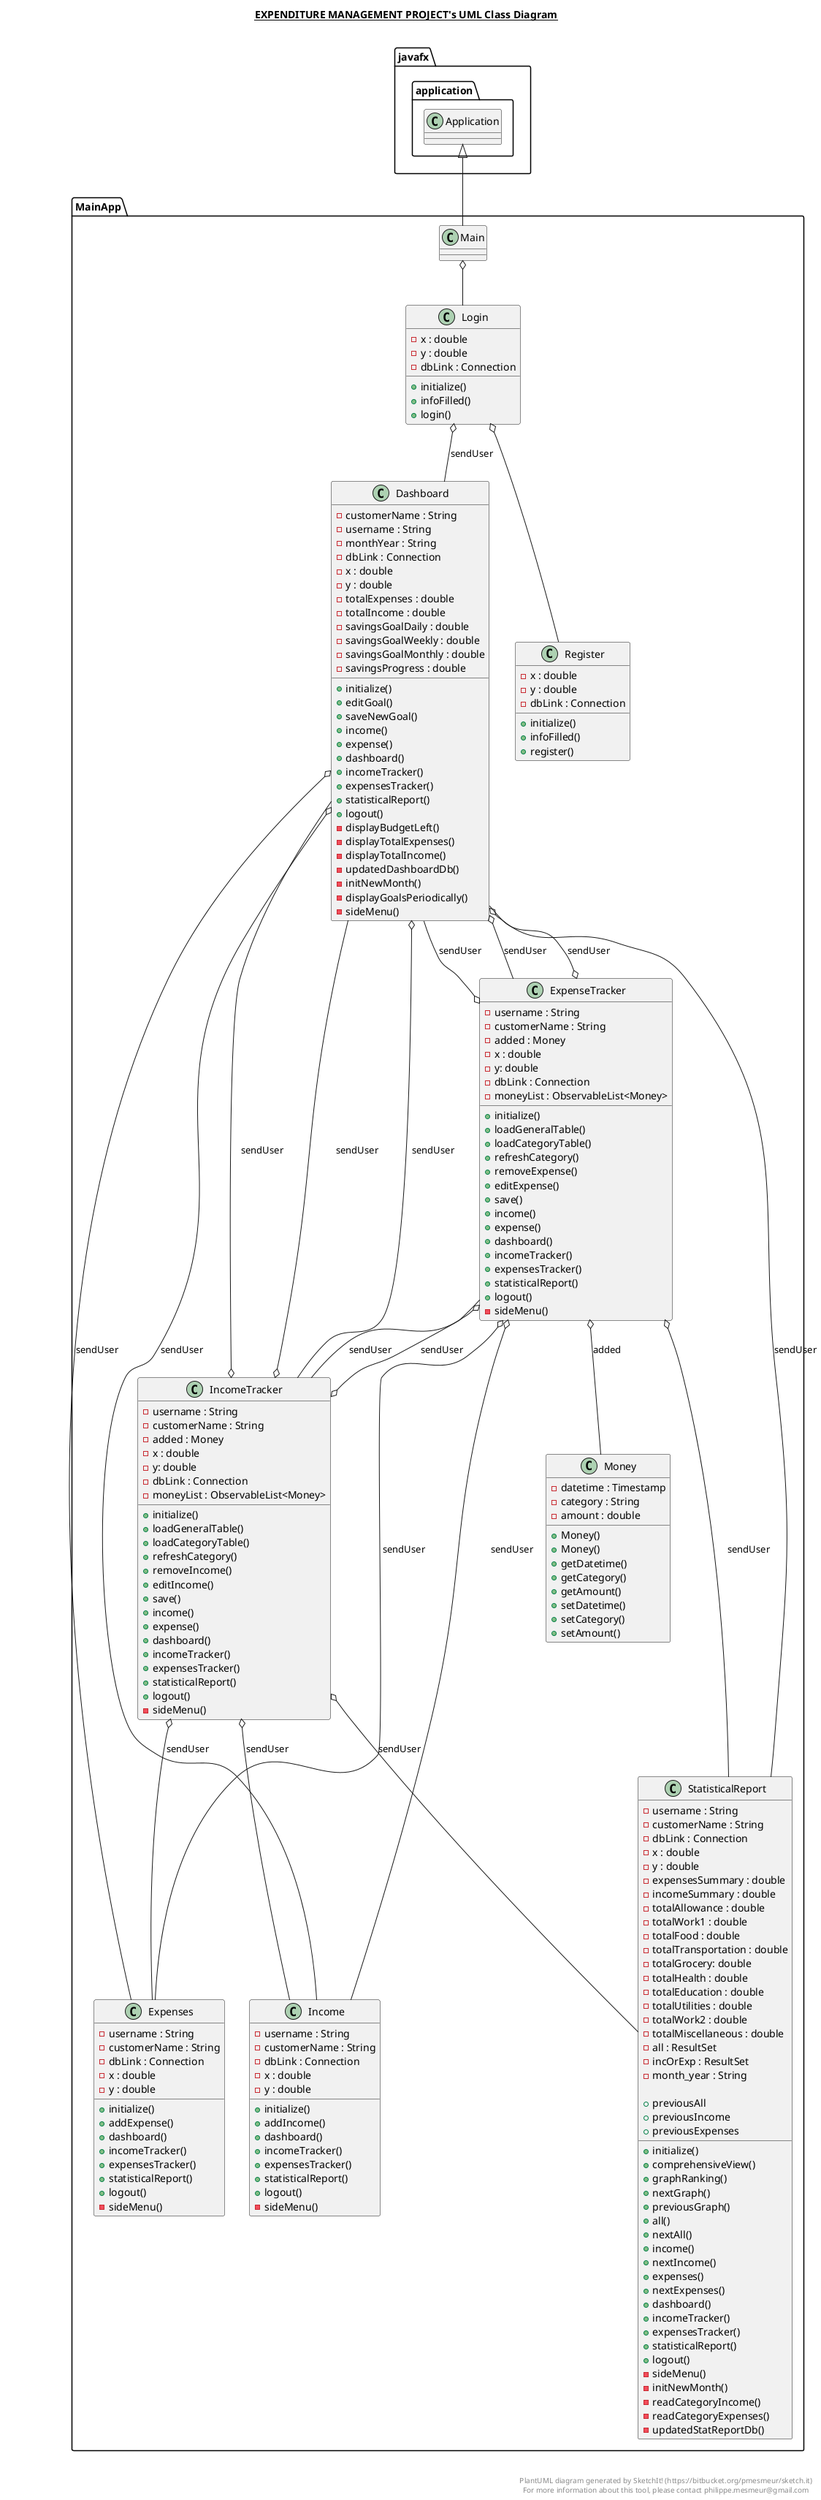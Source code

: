 @startuml

title __EXPENDITURE MANAGEMENT PROJECT's UML Class Diagram__\n

  namespace MainApp {
    class MainApp.Dashboard {
    -customerName : String
        -username : String
        -monthYear : String
        -dbLink : Connection
        -x : double
        -y : double
        -totalExpenses : double
        -totalIncome : double
        -savingsGoalDaily : double
        -savingsGoalWeekly : double
        -savingsGoalMonthly : double
        -savingsProgress : double

        +initialize()
        +editGoal()
        +saveNewGoal()
        +income()
        +expense()
        +dashboard()
        +incomeTracker()
        +expensesTracker()
        +statisticalReport()
        +logout()
        -displayBudgetLeft()
        -displayTotalExpenses()
        -displayTotalIncome()
        -updatedDashboardDb()
        -initNewMonth()
        -displayGoalsPeriodically()
        -sideMenu()
    }
  }
  

  namespace MainApp {
    class MainApp.ExpenseTracker {

    -username : String
    -customerName : String
    -added : Money
    -x : double
    -y: double
    -dbLink : Connection
    -moneyList : ObservableList<Money>
    +initialize()
    +loadGeneralTable()
    +loadCategoryTable()
    +refreshCategory()
    +removeExpense()
    +editExpense()
    +save()
    +income()
    +expense()
    +dashboard()
    +incomeTracker()
    +expensesTracker()
    +statisticalReport()
    +logout()
    -sideMenu()

    }
  }
  

  namespace MainApp {
    class MainApp.Expenses {

            -username : String
            -customerName : String
            -dbLink : Connection
            -x : double
            -y : double
         +initialize()
         +addExpense()
         +dashboard()
         +incomeTracker()
         +expensesTracker()
         +statisticalReport()
         +logout()
         -sideMenu()


    }
  }
  

  namespace MainApp {
    class MainApp.Income {

        -username : String
                    -customerName : String
                    -dbLink : Connection
                    -x : double
                    -y : double
                 +initialize()
                 +addIncome()
                 +dashboard()
                 +incomeTracker()
                 +expensesTracker()
                 +statisticalReport()
                 +logout()
                 -sideMenu()
    }
  }
  

  namespace MainApp {
    class MainApp.IncomeTracker {
    -username : String
        -customerName : String
        -added : Money
        -x : double
        -y: double
        -dbLink : Connection
        -moneyList : ObservableList<Money>
        +initialize()
        +loadGeneralTable()
        +loadCategoryTable()
        +refreshCategory()
        +removeIncome()
        +editIncome()
        +save()
        +income()
        +expense()
        +dashboard()
        +incomeTracker()
        +expensesTracker()
        +statisticalReport()
        +logout()
        -sideMenu()

    }
  }
  

  namespace MainApp {
    class MainApp.Login {
    -x : double
    -y : double
    -dbLink : Connection

    +initialize()
    +infoFilled()
    +login()

    }
  }
  

  namespace MainApp {
    class MainApp.Main {
    }
  }
  

  namespace MainApp {
    class MainApp.Money {
    -datetime : Timestamp
    -category : String
    -amount : double

    +Money()
    +Money()
    +getDatetime()
    +getCategory()
    +getAmount()
    +setDatetime()
    +setCategory()
    +setAmount()
    }
  }
  

  namespace MainApp {
    class MainApp.Register {
    -x : double
        -y : double
        -dbLink : Connection

    +initialize()
        +infoFilled()
        +register()

    }
  }
  

  namespace MainApp {
    class MainApp.StatisticalReport {
            -username : String
            -customerName : String
            -dbLink : Connection
            -x : double
            -y : double
            -expensesSummary : double
            -incomeSummary : double
            -totalAllowance : double
            -totalWork1 : double
            -totalFood : double
            -totalTransportation : double
            -totalGrocery: double
            -totalHealth : double
            -totalEducation : double
            -totalUtilities : double
            -totalWork2 : double
            -totalMiscellaneous : double
            -all : ResultSet
            -incOrExp : ResultSet
            -month_year : String

            +initialize()
            +comprehensiveView()
            +graphRanking()
            +nextGraph()
            +previousGraph()
            +all()
            +nextAll()
            +previousAll
            +income()
            +nextIncome()
            +previousIncome
            +expenses()
            +nextExpenses()
            +previousExpenses
            +dashboard()
            +incomeTracker()
            +expensesTracker()
            +statisticalReport()
            +logout()
            -sideMenu()
            -initNewMonth()
            -readCategoryIncome()
            -readCategoryExpenses()
            -updatedStatReportDb()
    }
  }
  


  MainApp.ExpenseTracker o-- MainApp.Money : added
  MainApp.ExpenseTracker o-- MainApp.Dashboard : sendUser
  MainApp.ExpenseTracker o-- MainApp.IncomeTracker : sendUser
  MainApp.ExpenseTracker o-- MainApp.Income : sendUser
  MainApp.ExpenseTracker o-- MainApp.Expenses : sendUser
  MainApp.ExpenseTracker o-- MainApp.StatisticalReport : sendUser
  MainApp.ExpenseTracker o-- MainApp.Dashboard : sendUser

   MainApp.IncomeTracker o-- MainApp.Dashboard : sendUser
    MainApp.IncomeTracker o-- MainApp.ExpenseTracker : sendUser
    MainApp.IncomeTracker o-- MainApp.Income : sendUser
    MainApp.IncomeTracker o-- MainApp.Expenses : sendUser
    MainApp.IncomeTracker o-- MainApp.StatisticalReport : sendUser
    MainApp.IncomeTracker o-- MainApp.Dashboard : sendUser

    MainApp.Dashboard o-- MainApp.IncomeTracker : sendUser
    MainApp.Dashboard o-- MainApp.ExpenseTracker : sendUser
    MainApp.Dashboard o-- MainApp.Income : sendUser
    MainApp.Dashboard o-- MainApp.Expenses : sendUser
    MainApp.Dashboard o-- MainApp.StatisticalReport : sendUser

    MainApp.Login o-- MainApp.Dashboard : sendUser

    MainApp.Login o-- MainApp.Register

    MainApp.Main o-- MainApp.Login



  MainApp.Main -up-|> javafx.application.Application


right footer


PlantUML diagram generated by SketchIt! (https://bitbucket.org/pmesmeur/sketch.it)
For more information about this tool, please contact philippe.mesmeur@gmail.com
endfooter

@enduml
